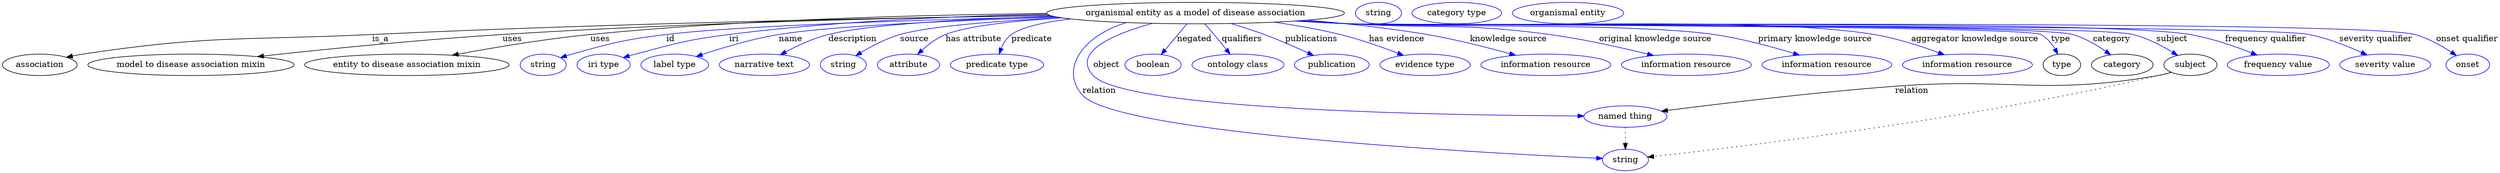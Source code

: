 digraph {
	graph [bb="0,0,4169.4,283"];
	node [label="\N"];
	"organismal entity as a model of disease association"	[height=0.5,
		label="organismal entity as a model of disease association",
		pos="1992.4,265",
		width=6.9147];
	association	[height=0.5,
		pos="62.394,178",
		width=1.7332];
	"organismal entity as a model of disease association" -> association	[label=is_a,
		lp="632.39,221.5",
		pos="e,106.73,190.67 1749.7,260.94 1475,256.75 1014.4,247.53 618.39,229 403.02,218.92 347.58,228.21 134.39,196 128.62,195.13 122.62,194.03 \
116.67,192.81"];
	"model to disease association mixin"	[height=0.5,
		pos="315.39,178",
		width=4.7843];
	"organismal entity as a model of disease association" -> "model to disease association mixin"	[label=uses,
		lp="852.89,221.5",
		pos="e,426.51,191.79 1748.9,261.25 1514.8,257.51 1151.1,248.85 836.39,229 699.12,220.34 542.04,204.44 436.56,192.89"];
	"entity to disease association mixin"	[height=0.5,
		pos="676.39,178",
		width=4.7482];
	"organismal entity as a model of disease association" -> "entity to disease association mixin"	[label=uses,
		lp="998.89,221.5",
		pos="e,752.44,194.19 1743.5,264.18 1538.8,262.22 1241.1,254.52 982.39,229 907.67,221.63 823.53,207.45 762.42,196.06"];
	id	[color=blue,
		height=0.5,
		label=string,
		pos="903.39,178",
		width=1.0652];
	"organismal entity as a model of disease association" -> id	[color=blue,
		label=id,
		lp="1116.4,221.5",
		pos="e,932.38,189.97 1757.2,259.09 1538.8,253.73 1229.9,243.86 1109.4,229 1038.2,220.22 1020.5,215.35 951.39,196 948.29,195.13 945.09,\
194.16 941.89,193.14",
		style=solid];
	iri	[color=blue,
		height=0.5,
		label="iri type",
		pos="1004.4,178",
		width=1.2277];
	"organismal entity as a model of disease association" -> iri	[color=blue,
		label=iri,
		lp="1222.4,221.5",
		pos="e,1037.3,190.14 1744.5,263.08 1591.2,259.98 1390.8,251.35 1214.4,229 1143.7,220.03 1126.3,214.25 1057.4,196 1054,195.11 1050.5,194.13 \
1047.1,193.11",
		style=solid];
	name	[color=blue,
		height=0.5,
		label="label type",
		pos="1123.4,178",
		width=1.5707];
	"organismal entity as a model of disease association" -> name	[color=blue,
		label=name,
		lp="1316.4,221.5",
		pos="e,1159.3,192.01 1762.1,258.13 1594.7,252.78 1382.9,243.48 1296.4,229 1252.3,221.63 1203.6,206.91 1169.1,195.34",
		style=solid];
	description	[color=blue,
		height=0.5,
		label="narrative text",
		pos="1273.4,178",
		width=2.0943];
	"organismal entity as a model of disease association" -> description	[color=blue,
		label=description,
		lp="1419.9,221.5",
		pos="e,1299.8,194.95 1754.2,259.7 1613,255.34 1448.5,246.58 1379.4,229 1354.6,222.7 1328.6,210.52 1308.5,199.77",
		style=solid];
	source	[color=blue,
		height=0.5,
		label=string,
		pos="1405.4,178",
		width=1.0652];
	"organismal entity as a model of disease association" -> source	[color=blue,
		label=source,
		lp="1523.4,221.5",
		pos="e,1426,193.21 1768.6,257.09 1663.1,252.01 1549.5,243.4 1499.4,229 1476.4,222.39 1452.6,209.68 1434.7,198.73",
		style=solid];
	"has attribute"	[color=blue,
		height=0.5,
		label=attribute,
		pos="1513.4,178",
		width=1.4443];
	"organismal entity as a model of disease association" -> "has attribute"	[color=blue,
		label="has attribute",
		lp="1622.4,221.5",
		pos="e,1528.5,195.57 1769.7,256.93 1690.2,251.95 1611.5,243.46 1575.4,229 1560.7,223.12 1546.8,212.53 1535.9,202.6",
		style=solid];
	predicate	[color=blue,
		height=0.5,
		label="predicate type",
		pos="1661.4,178",
		width=2.1665];
	"organismal entity as a model of disease association" -> predicate	[color=blue,
		label=predicate,
		lp="1719.4,221.5",
		pos="e,1665.1,196.17 1784.2,255.1 1741,249.87 1703.3,241.71 1685.4,229 1677.5,223.4 1672.1,214.52 1668.5,205.78",
		style=solid];
	object	[color=blue,
		height=0.5,
		label="named thing",
		pos="2711.4,91",
		width=1.9318];
	"organismal entity as a model of disease association" -> object	[color=blue,
		label=object,
		lp="1844.4,178",
		pos="e,2641.7,92.02 1921,247.74 1859.2,230.51 1785.1,200.23 1822.4,160 1876.8,101.31 2423.2,93.064 2631.4,92.065",
		style=solid];
	relation	[color=blue,
		height=0.5,
		label=string,
		pos="2711.4,18",
		width=1.0652];
	"organismal entity as a model of disease association" -> relation	[color=blue,
		label=relation,
		lp="1832.4,134.5",
		pos="e,2673.3,20.613 1877.3,248.92 1861.8,244.01 1846.7,237.54 1833.4,229 1793.7,203.58 1773.1,162.24 1804.4,127 1862,62.149 2483.5,29.267 \
2663.1,21.074",
		style=solid];
	negated	[color=blue,
		height=0.5,
		label=boolean,
		pos="1922.4,178",
		width=1.2999];
	"organismal entity as a model of disease association" -> negated	[color=blue,
		label=negated,
		lp="1991.4,221.5",
		pos="e,1935.8,195.31 1978.2,246.8 1967.9,234.23 1953.7,217.01 1942.2,203.08",
		style=solid];
	qualifiers	[color=blue,
		height=0.5,
		label="ontology class",
		pos="2063.4,178",
		width=2.1304];
	"organismal entity as a model of disease association" -> qualifiers	[color=blue,
		label=qualifiers,
		lp="2070.9,221.5",
		pos="e,2050.7,195.93 2008.6,246.79 2013.8,241.2 2019.4,234.91 2024.4,229 2031.1,221.01 2038.3,212.07 2044.5,203.97",
		style=solid];
	publications	[color=blue,
		height=0.5,
		label=publication,
		pos="2220.4,178",
		width=1.7332];
	"organismal entity as a model of disease association" -> publications	[color=blue,
		label=publications,
		lp="2187.4,221.5",
		pos="e,2189.9,193.86 2052.5,247.45 2070.6,242.03 2090.5,235.68 2108.4,229 2132.8,219.91 2159.4,208.1 2180.6,198.24",
		style=solid];
	"has evidence"	[color=blue,
		height=0.5,
		label="evidence type",
		pos="2376.4,178",
		width=2.0943];
	"organismal entity as a model of disease association" -> "has evidence"	[color=blue,
		label="has evidence",
		lp="2329.9,221.5",
		pos="e,2340.5,193.96 2125.1,249.72 2161.2,244.53 2200,237.73 2235.4,229 2268,220.96 2303.5,208.31 2330.8,197.75",
		style=solid];
	"knowledge source"	[color=blue,
		height=0.5,
		label="information resource",
		pos="2578.4,178",
		width=3.015];
	"organismal entity as a model of disease association" -> "knowledge source"	[color=blue,
		label="knowledge source",
		lp="2516.9,221.5",
		pos="e,2528,194.07 2179.7,253.09 2243.6,247.78 2315.4,240.07 2380.4,229 2427.1,221.05 2478.9,207.79 2517.9,196.92",
		style=solid];
	"original knowledge source"	[color=blue,
		height=0.5,
		label="information resource",
		pos="2813.4,178",
		width=3.015];
	"organismal entity as a model of disease association" -> "original knowledge source"	[color=blue,
		label="original knowledge source",
		lp="2762.4,221.5",
		pos="e,2758.6,193.65 2167.6,252.17 2195.3,250.38 2223.6,248.6 2250.4,247 2399.2,238.1 2437.6,249.04 2585.4,229 2641.1,221.44 2703.5,207.38 \
2748.8,196.09",
		style=solid];
	"primary knowledge source"	[color=blue,
		height=0.5,
		label="information resource",
		pos="3048.4,178",
		width=3.015];
	"organismal entity as a model of disease association" -> "primary knowledge source"	[color=blue,
		label="primary knowledge source",
		lp="3029.4,221.5",
		pos="e,3002.7,194.34 2163,251.88 2192.2,250.06 2222.1,248.35 2250.4,247 2385.9,240.54 2726.2,248.56 2860.4,229 2905.8,222.38 2956,208.71 \
2993,197.33",
		style=solid];
	"aggregator knowledge source"	[color=blue,
		height=0.5,
		label="information resource",
		pos="3283.4,178",
		width=3.015];
	"organismal entity as a model of disease association" -> "aggregator knowledge source"	[color=blue,
		label="aggregator knowledge source",
		lp="3295.9,221.5",
		pos="e,3245,194.85 2161.3,251.77 2191,249.93 2221.6,248.24 2250.4,247 2347.9,242.79 3032.2,245.15 3128.4,229 3165.3,222.81 3205.4,209.68 \
3235.6,198.43",
		style=solid];
	type	[height=0.5,
		pos="3441.4,178",
		width=0.86659];
	"organismal entity as a model of disease association" -> type	[color=blue,
		label=type,
		lp="3439.4,221.5",
		pos="e,3434.7,195.72 2160.6,251.69 2190.5,249.85 2221.4,248.18 2250.4,247 2282.5,245.69 3378,244.05 3406.4,229 3416.5,223.66 3424.3,213.97 \
3429.9,204.54",
		style=solid];
	category	[height=0.5,
		pos="3542.4,178",
		width=1.4263];
	"organismal entity as a model of disease association" -> category	[color=blue,
		label=category,
		lp="3524.9,221.5",
		pos="e,3523,194.78 2160.3,251.7 2190.3,249.85 2221.2,248.18 2250.4,247 2317.5,244.29 3394.8,247.47 3459.4,229 3479.3,223.32 3499.2,211.57 \
3514.5,200.89",
		style=solid];
	subject	[height=0.5,
		pos="3656.4,178",
		width=1.2277];
	"organismal entity as a model of disease association" -> subject	[color=blue,
		label=subject,
		lp="3625.4,221.5",
		pos="e,3635.1,193.83 2160.3,251.67 2190.3,249.83 2221.2,248.16 2250.4,247 2323.1,244.11 3489.8,246.79 3560.4,229 3583.8,223.09 3607.9,\
210.51 3626.1,199.44",
		style=solid];
	"frequency qualifier"	[color=blue,
		height=0.5,
		label="frequency value",
		pos="3803.4,178",
		width=2.3651];
	"organismal entity as a model of disease association" -> "frequency qualifier"	[color=blue,
		label="frequency qualifier",
		lp="3782.4,221.5",
		pos="e,3768,194.46 2159.9,251.67 2190,249.82 2221.1,248.15 2250.4,247 2406.4,240.87 3501.5,255.31 3655.4,229 3691.1,222.9 3729.8,209.58 \
3758.6,198.22",
		style=solid];
	"severity qualifier"	[color=blue,
		height=0.5,
		label="severity value",
		pos="3982.4,178",
		width=2.1123];
	"organismal entity as a model of disease association" -> "severity qualifier"	[color=blue,
		label="severity qualifier",
		lp="3966.4,221.5",
		pos="e,3951.8,194.59 2159.6,251.65 2189.8,249.8 2221,248.13 2250.4,247 2339.4,243.57 3766.9,245.99 3854.4,229 3885,223.06 3917.7,210.16 \
3942.4,198.95",
		style=solid];
	"onset qualifier"	[color=blue,
		height=0.5,
		label=onset,
		pos="4119.4,178",
		width=1.011];
	"organismal entity as a model of disease association" -> "onset qualifier"	[color=blue,
		label="onset qualifier",
		lp="4117.9,221.5",
		pos="e,4100.4,193.61 2159.6,251.62 2189.8,249.77 2221,248.12 2250.4,247 2349.3,243.25 3935.9,254.76 4031.4,229 4053.2,223.13 4075.2,210.6 \
4091.8,199.54",
		style=solid];
	object -> relation	[pos="e,2711.4,36.029 2711.4,72.813 2711.4,64.789 2711.4,55.047 2711.4,46.069",
		style=dotted];
	association_type	[color=blue,
		height=0.5,
		label=string,
		pos="2297.4,265",
		width=1.0652];
	association_category	[color=blue,
		height=0.5,
		label="category type",
		pos="2428.4,265",
		width=2.0762];
	subject -> object	[label=relation,
		lp="3190.4,134.5",
		pos="e,2771.8,100.05 3624.5,165.42 3617.3,163.25 3609.7,161.27 3602.4,160 3409.6,126.32 3357.6,156.79 3162.4,142 3027.4,131.77 2870.4,\
112.74 2781.8,101.33"];
	subject -> relation	[pos="e,2748.7,22.898 3623.5,165.79 3616.6,163.67 3609.3,161.62 3602.4,160 3284.4,85.212 2893,38.685 2759,24.02",
		style=dotted];
	"organismal entity as a model of disease association_subject"	[color=blue,
		height=0.5,
		label="organismal entity",
		pos="2614.4,265",
		width=2.5817];
}
